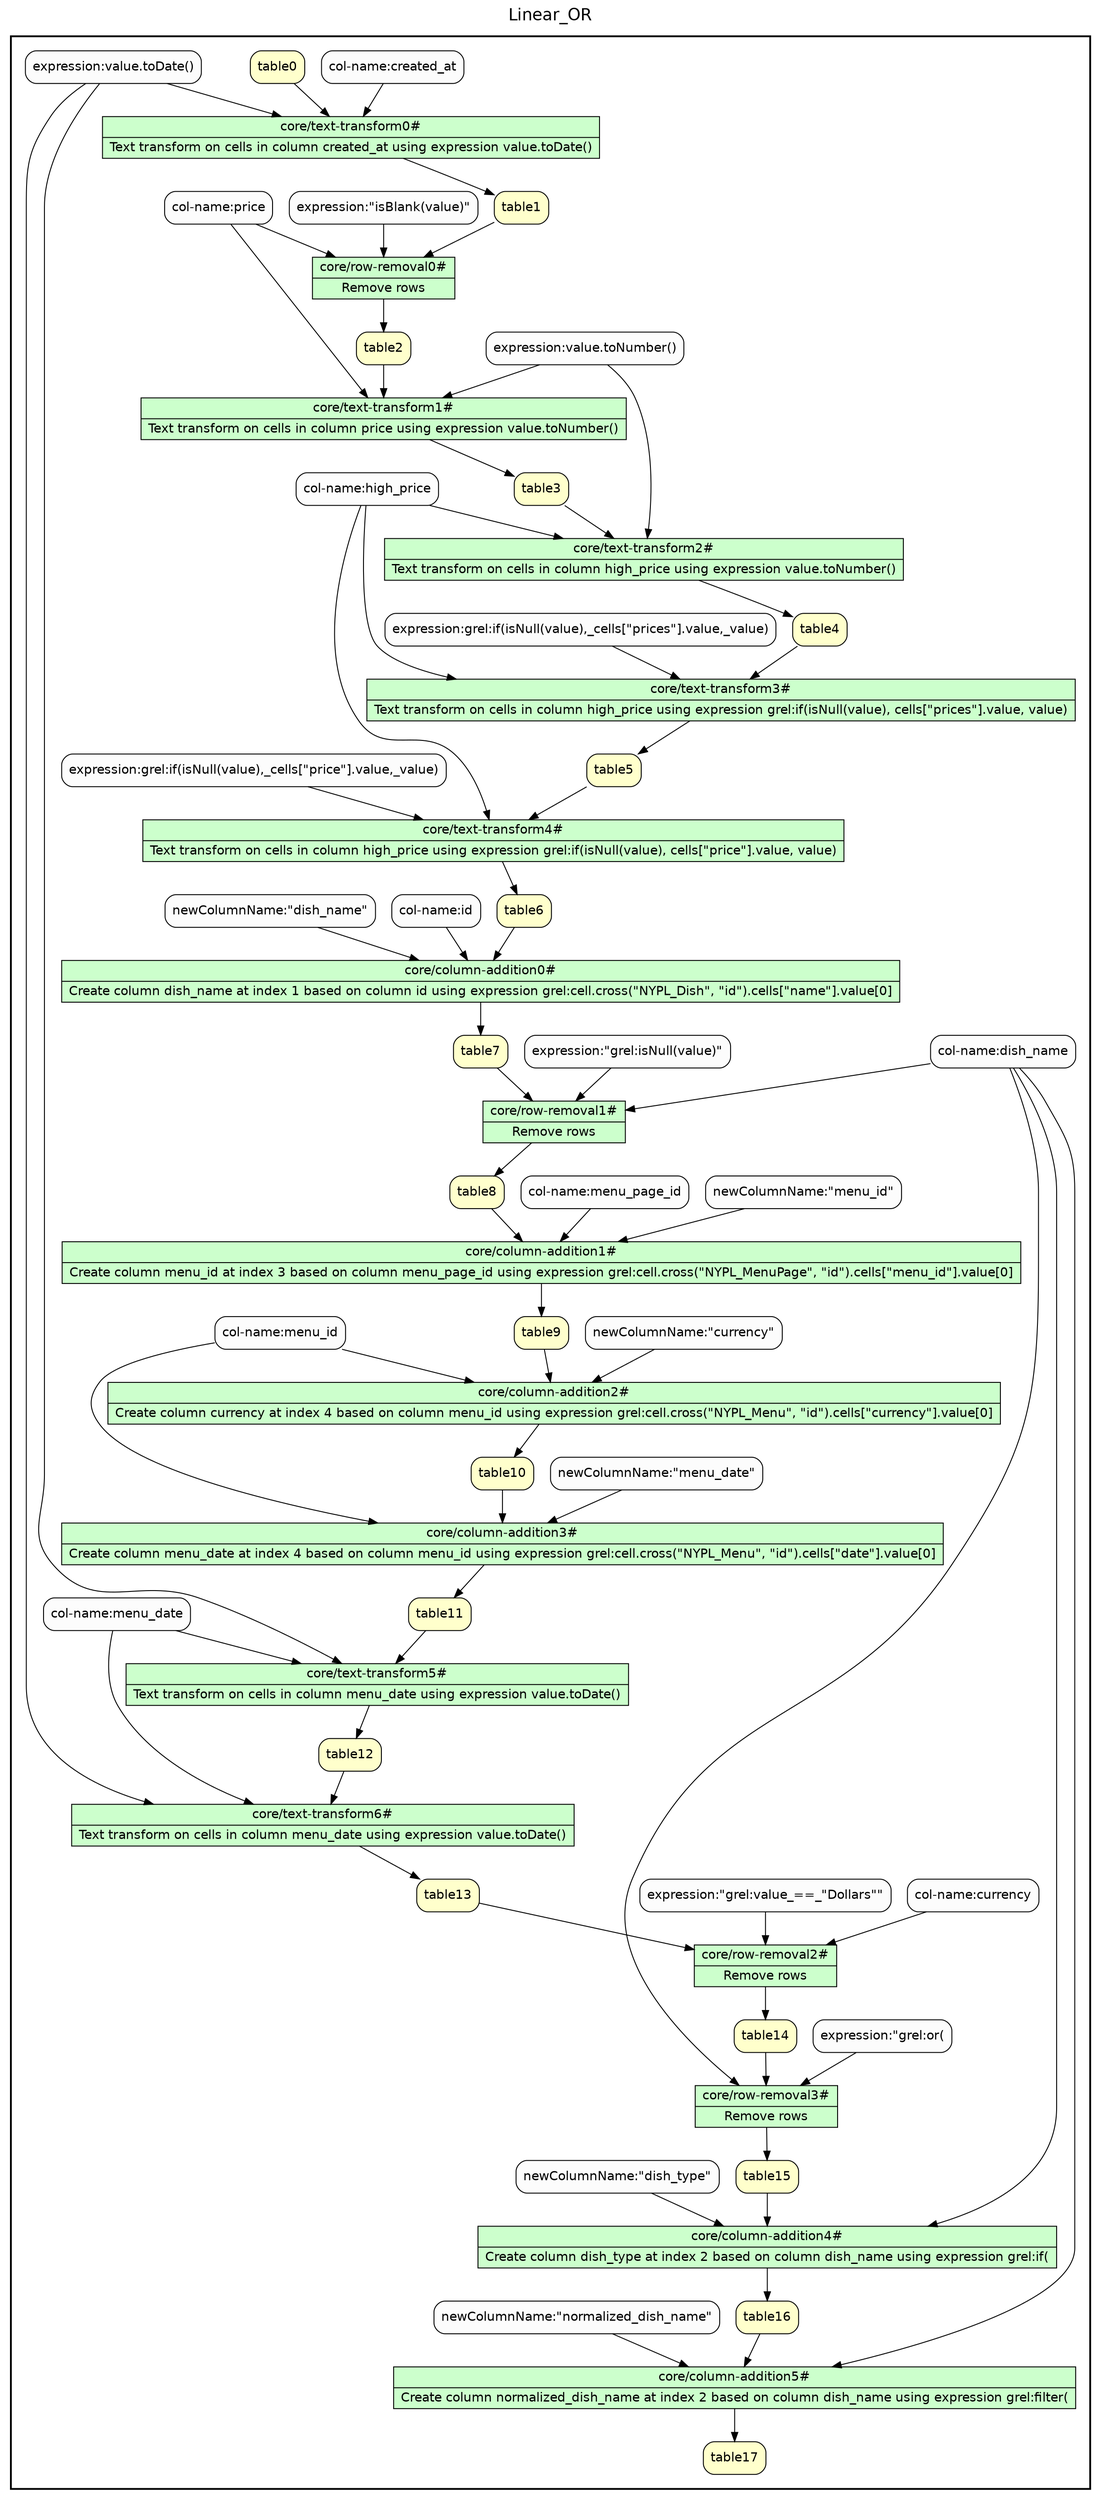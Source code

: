 
/* Start of top-level graph */
digraph Workflow {
rankdir=TB

/* Title for graph */
fontname=Helvetica; fontsize=18; labelloc=t
label=Linear_OR

/* Start of double cluster for drawing box around nodes in workflow */
subgraph cluster_workflow_box_outer { label=""; color=black; penwidth=2
subgraph cluster_workflow_box_inner { label=""; penwidth=0

/* Style for nodes representing atomic programs in workflow */
node[shape=box style=filled fillcolor="#CCFFCC" peripheries=1 fontname=Helvetica]

/* Nodes representing atomic programs in workflow */
"core/text-transform0#" [shape=record rankdir=LR label="{<f0> core/text-transform0# |<f1> Text transform on cells in column created_at using expression value.toDate()}"];
"core/row-removal0#" [shape=record rankdir=LR label="{<f0> core/row-removal0# |<f1> Remove rows}"];
"core/text-transform1#" [shape=record rankdir=LR label="{<f0> core/text-transform1# |<f1> Text transform on cells in column price using expression value.toNumber()}"];
"core/text-transform2#" [shape=record rankdir=LR label="{<f0> core/text-transform2# |<f1> Text transform on cells in column high_price using expression value.toNumber()}"];
"core/text-transform3#" [shape=record rankdir=LR label="{<f0> core/text-transform3# |<f1> Text transform on cells in column high_price using expression grel\:if(isNull(value), cells[\"prices\"].value, value)}"];
"core/text-transform4#" [shape=record rankdir=LR label="{<f0> core/text-transform4# |<f1> Text transform on cells in column high_price using expression grel\:if(isNull(value), cells[\"price\"].value, value)}"];
"core/column-addition0#" [shape=record rankdir=LR label="{<f0> core/column-addition0# |<f1> Create column dish_name at index 1 based on column id using expression grel\:cell.cross(\"NYPL_Dish\", \"id\").cells[\"name\"].value[0]}"];
"core/row-removal1#" [shape=record rankdir=LR label="{<f0> core/row-removal1# |<f1> Remove rows}"];
"core/column-addition1#" [shape=record rankdir=LR label="{<f0> core/column-addition1# |<f1> Create column menu_id at index 3 based on column menu_page_id using expression grel\:cell.cross(\"NYPL_MenuPage\", \"id\").cells[\"menu_id\"].value[0]}"];
"core/column-addition2#" [shape=record rankdir=LR label="{<f0> core/column-addition2# |<f1> Create column currency at index 4 based on column menu_id using expression grel\:cell.cross(\"NYPL_Menu\", \"id\").cells[\"currency\"].value[0]}"];
"core/column-addition3#" [shape=record rankdir=LR label="{<f0> core/column-addition3# |<f1> Create column menu_date at index 4 based on column menu_id using expression grel\:cell.cross(\"NYPL_Menu\", \"id\").cells[\"date\"].value[0]}"];
"core/text-transform5#" [shape=record rankdir=LR label="{<f0> core/text-transform5# |<f1> Text transform on cells in column menu_date using expression value.toDate()}"];
"core/text-transform6#" [shape=record rankdir=LR label="{<f0> core/text-transform6# |<f1> Text transform on cells in column menu_date using expression value.toDate()}"];
"core/row-removal2#" [shape=record rankdir=LR label="{<f0> core/row-removal2# |<f1> Remove rows}"];
"core/row-removal3#" [shape=record rankdir=LR label="{<f0> core/row-removal3# |<f1> Remove rows}"];
"core/column-addition4#" [shape=record rankdir=LR label="{<f0> core/column-addition4# |<f1> Create column dish_type at index 2 based on column dish_name using expression grel\:if(}"];
"core/column-addition5#" [shape=record rankdir=LR label="{<f0> core/column-addition5# |<f1> Create column normalized_dish_name at index 2 based on column dish_name using expression grel\:filter(}"];

/* Style for nodes representing non-parameter data channels in workflow */
node[shape=box style="rounded,filled" fillcolor="#FFFFCC" peripheries=1 fontname=Helvetica]

/* Nodes for non-parameter data channels in workflow */
table17
table0
table1
table2
table3
table4
table5
table6
table7
table8
table9
table10
table11
table12
table13
table14
table15
table16

/* Style for nodes representing parameter channels in workflow */
node[shape=box style="rounded,filled" fillcolor="#FCFCFC" peripheries=1 fontname=Helvetica]

/* Nodes representing parameter channels in workflow */
"col-name:created_at"
"expression:value.toDate()"
"col-name:price"
"expression:\"isBlank(value)\""
"expression:value.toNumber()"
"col-name:high_price"
"expression:grel:if(isNull(value),_cells[\"prices\"].value,_value)"
"expression:grel:if(isNull(value),_cells[\"price\"].value,_value)"
"col-name:id"
"col-name:dish_name"
"expression:\"grel:isNull(value)\""
"col-name:menu_page_id"
"col-name:menu_id"
"col-name:menu_date"
"col-name:currency"
"expression:\"grel:value_==_\"Dollars\"\""
"expression:\"grel:or("

/* Edges representing connections between programs and channels */
"core/text-transform0#" -> table1
"col-name:created_at" -> "core/text-transform0#"
"expression:value.toDate()" -> "core/text-transform0#"
table0 -> "core/text-transform0#"
"core/row-removal0#" -> table2
"col-name:price" -> "core/row-removal0#"
"expression:\"isBlank(value)\"" -> "core/row-removal0#"
table1 -> "core/row-removal0#"
"core/text-transform1#" -> table3
"col-name:price" -> "core/text-transform1#"
"expression:value.toNumber()" -> "core/text-transform1#"
table2 -> "core/text-transform1#"
"core/text-transform2#" -> table4
"col-name:high_price" -> "core/text-transform2#"
"expression:value.toNumber()" -> "core/text-transform2#"
table3 -> "core/text-transform2#"
"core/text-transform3#" -> table5
"col-name:high_price" -> "core/text-transform3#"
"expression:grel:if(isNull(value),_cells[\"prices\"].value,_value)" -> "core/text-transform3#"
table4 -> "core/text-transform3#"
"core/text-transform4#" -> table6
"col-name:high_price" -> "core/text-transform4#"
"expression:grel:if(isNull(value),_cells[\"price\"].value,_value)" -> "core/text-transform4#"
table5 -> "core/text-transform4#"
"core/column-addition0#" -> table7
"col-name:id" -> "core/column-addition0#"
"newColumnName:\"dish_name\"" -> "core/column-addition0#"
table6 -> "core/column-addition0#"
"core/row-removal1#" -> table8
"col-name:dish_name" -> "core/row-removal1#"
"expression:\"grel:isNull(value)\"" -> "core/row-removal1#"
table7 -> "core/row-removal1#"
"core/column-addition1#" -> table9
"col-name:menu_page_id" -> "core/column-addition1#"
"newColumnName:\"menu_id\"" -> "core/column-addition1#"
table8 -> "core/column-addition1#"
"core/column-addition2#" -> table10
"col-name:menu_id" -> "core/column-addition2#"
"newColumnName:\"currency\"" -> "core/column-addition2#"
table9 -> "core/column-addition2#"
"core/column-addition3#" -> table11
"col-name:menu_id" -> "core/column-addition3#"
"newColumnName:\"menu_date\"" -> "core/column-addition3#"
table10 -> "core/column-addition3#"
"core/text-transform5#" -> table12
"col-name:menu_date" -> "core/text-transform5#"
"expression:value.toDate()" -> "core/text-transform5#"
table11 -> "core/text-transform5#"
"core/text-transform6#" -> table13
"col-name:menu_date" -> "core/text-transform6#"
"expression:value.toDate()" -> "core/text-transform6#"
table12 -> "core/text-transform6#"
"core/row-removal2#" -> table14
"col-name:currency" -> "core/row-removal2#"
"expression:\"grel:value_==_\"Dollars\"\"" -> "core/row-removal2#"
table13 -> "core/row-removal2#"
"core/row-removal3#" -> table15
"col-name:dish_name" -> "core/row-removal3#"
"expression:\"grel:or(" -> "core/row-removal3#"
table14 -> "core/row-removal3#"
"core/column-addition4#" -> table16
"col-name:dish_name" -> "core/column-addition4#"
"newColumnName:\"dish_type\"" -> "core/column-addition4#"
table15 -> "core/column-addition4#"
"core/column-addition5#" -> table17
"col-name:dish_name" -> "core/column-addition5#"
"newColumnName:\"normalized_dish_name\"" -> "core/column-addition5#"
table16 -> "core/column-addition5#"

/* End of double cluster for drawing box around nodes in workflow */
}}

/* End of top-level graph */
}
